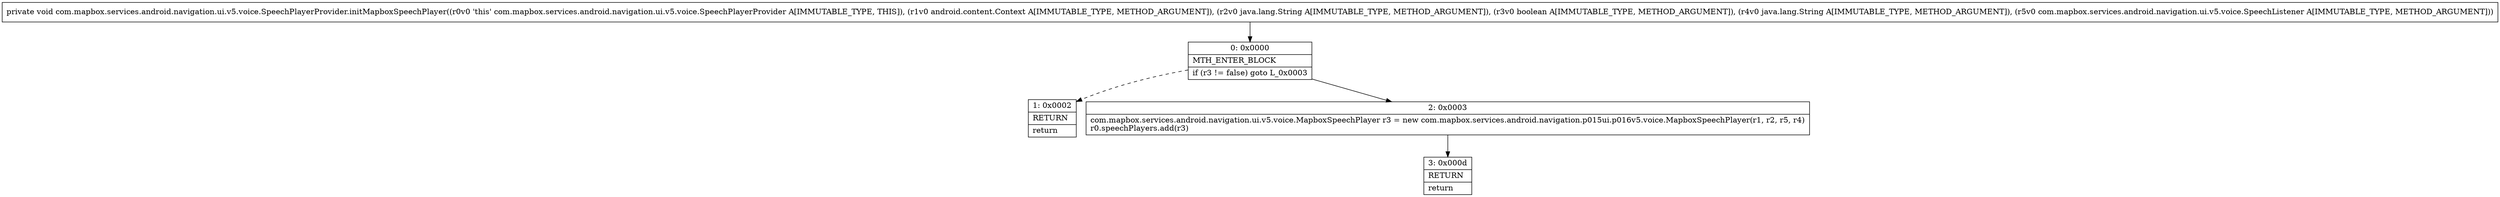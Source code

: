 digraph "CFG forcom.mapbox.services.android.navigation.ui.v5.voice.SpeechPlayerProvider.initMapboxSpeechPlayer(Landroid\/content\/Context;Ljava\/lang\/String;ZLjava\/lang\/String;Lcom\/mapbox\/services\/android\/navigation\/ui\/v5\/voice\/SpeechListener;)V" {
Node_0 [shape=record,label="{0\:\ 0x0000|MTH_ENTER_BLOCK\l|if (r3 != false) goto L_0x0003\l}"];
Node_1 [shape=record,label="{1\:\ 0x0002|RETURN\l|return\l}"];
Node_2 [shape=record,label="{2\:\ 0x0003|com.mapbox.services.android.navigation.ui.v5.voice.MapboxSpeechPlayer r3 = new com.mapbox.services.android.navigation.p015ui.p016v5.voice.MapboxSpeechPlayer(r1, r2, r5, r4)\lr0.speechPlayers.add(r3)\l}"];
Node_3 [shape=record,label="{3\:\ 0x000d|RETURN\l|return\l}"];
MethodNode[shape=record,label="{private void com.mapbox.services.android.navigation.ui.v5.voice.SpeechPlayerProvider.initMapboxSpeechPlayer((r0v0 'this' com.mapbox.services.android.navigation.ui.v5.voice.SpeechPlayerProvider A[IMMUTABLE_TYPE, THIS]), (r1v0 android.content.Context A[IMMUTABLE_TYPE, METHOD_ARGUMENT]), (r2v0 java.lang.String A[IMMUTABLE_TYPE, METHOD_ARGUMENT]), (r3v0 boolean A[IMMUTABLE_TYPE, METHOD_ARGUMENT]), (r4v0 java.lang.String A[IMMUTABLE_TYPE, METHOD_ARGUMENT]), (r5v0 com.mapbox.services.android.navigation.ui.v5.voice.SpeechListener A[IMMUTABLE_TYPE, METHOD_ARGUMENT])) }"];
MethodNode -> Node_0;
Node_0 -> Node_1[style=dashed];
Node_0 -> Node_2;
Node_2 -> Node_3;
}

